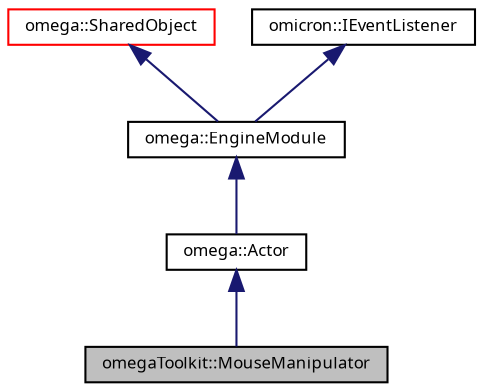 digraph "omegaToolkit::MouseManipulator"
{
  bgcolor="transparent";
  edge [fontname="FreeSans.ttf",fontsize="8",labelfontname="FreeSans.ttf",labelfontsize="8"];
  node [fontname="FreeSans.ttf",fontsize="8",shape=record];
  Node1 [label="omegaToolkit::MouseManipulator",height=0.2,width=0.4,color="black", fillcolor="grey75", style="filled", fontcolor="black"];
  Node2 -> Node1 [dir="back",color="midnightblue",fontsize="8",style="solid",fontname="FreeSans.ttf"];
  Node2 [label="omega::Actor",height=0.2,width=0.4,color="black",URL="$classomega_1_1_actor.html",tooltip="A specialied EngineModule used to control objects in a scene and define custom behaviors. "];
  Node3 -> Node2 [dir="back",color="midnightblue",fontsize="8",style="solid",fontname="FreeSans.ttf"];
  Node3 [label="omega::EngineModule",height=0.2,width=0.4,color="black",URL="$classomega_1_1_engine_module.html"];
  Node4 -> Node3 [dir="back",color="midnightblue",fontsize="8",style="solid",fontname="FreeSans.ttf"];
  Node4 [label="omega::SharedObject",height=0.2,width=0.4,color="red",URL="$classomega_1_1_shared_object.html"];
  Node5 -> Node3 [dir="back",color="midnightblue",fontsize="8",style="solid",fontname="FreeSans.ttf"];
  Node5 [label="omicron::IEventListener",height=0.2,width=0.4,color="black",URL="$classomicron_1_1_i_event_listener.html",tooltip="The IEventListener interface is implemented by objects that can receive and process events..."];
}
